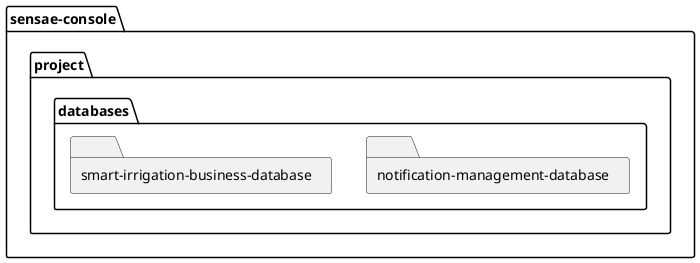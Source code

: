 @startuml database-services

folder "sensae-console" {
    folder "project" {
        folder "databases" {
            folder "notification-management-database"
            folder "smart-irrigation-business-database"
        }
    }
}

@enduml
